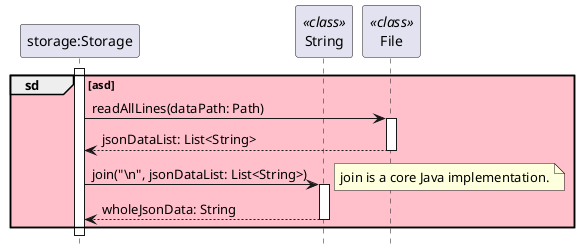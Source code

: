 @startuml

hide footbox

skinparam PackageBackgroundColor pink

participant "storage:Storage" as Storage
participant "String" as String <<class>>
participant "File" as Files <<class>>

group sd [asd]
activate Storage
    Storage -> Files: readAllLines(dataPath: Path)
    activate Files
    return jsonDataList: List<String>

    Storage -> String: join("\\n", jsonDataList: List<String>)
    activate String
    note right: join is a core Java implementation.
    return wholeJsonData: String

end
@enduml
